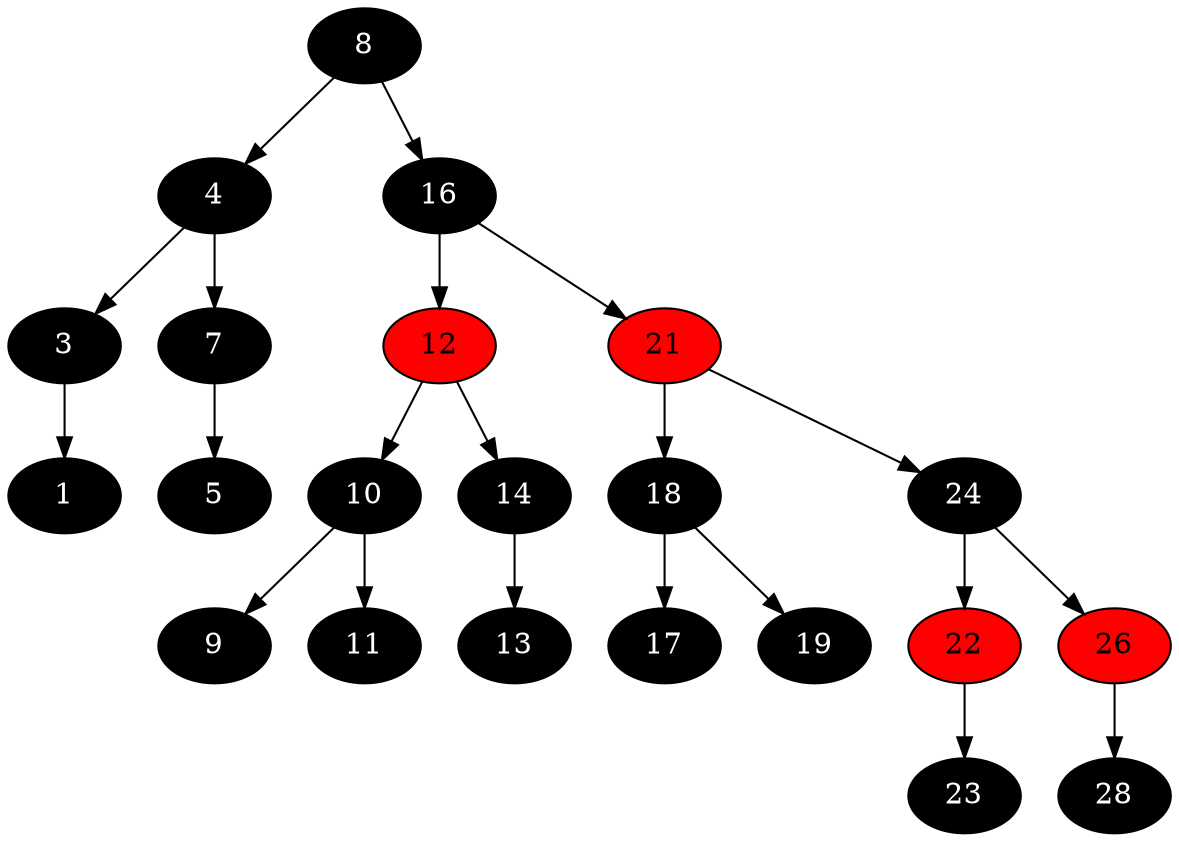 digraph mentions {
8 -> 4
4 -> 3
3 -> 1
4 -> 7
7 -> 5
8 -> 16
16 -> 12
12 -> 10
10 -> 9
10 -> 11
12 -> 14
14 -> 13
16 -> 21
21 -> 18
18 -> 17
18 -> 19
21 -> 24
24 -> 22
22 -> 23
24 -> 26
26 -> 28
8[style=filled, fillcolor=black, fontcolor=white]
4[style=filled, fillcolor=black, fontcolor=white]
3[style=filled, fillcolor=black, fontcolor=white]
1[style=filled, fillcolor=black, fontcolor=white]
7[style=filled, fillcolor=black, fontcolor=white]
5[style=filled, fillcolor=black, fontcolor=white]
16[style=filled, fillcolor=black, fontcolor=white]
12[style=filled, fillcolor=red]
10[style=filled, fillcolor=black, fontcolor=white]
9[style=filled, fillcolor=black, fontcolor=white]
11[style=filled, fillcolor=black, fontcolor=white]
14[style=filled, fillcolor=black, fontcolor=white]
13[style=filled, fillcolor=black, fontcolor=white]
21[style=filled, fillcolor=red]
18[style=filled, fillcolor=black, fontcolor=white]
17[style=filled, fillcolor=black, fontcolor=white]
19[style=filled, fillcolor=black, fontcolor=white]
24[style=filled, fillcolor=black, fontcolor=white]
22[style=filled, fillcolor=red]
23[style=filled, fillcolor=black, fontcolor=white]
26[style=filled, fillcolor=red]
28[style=filled, fillcolor=black, fontcolor=white]
}
